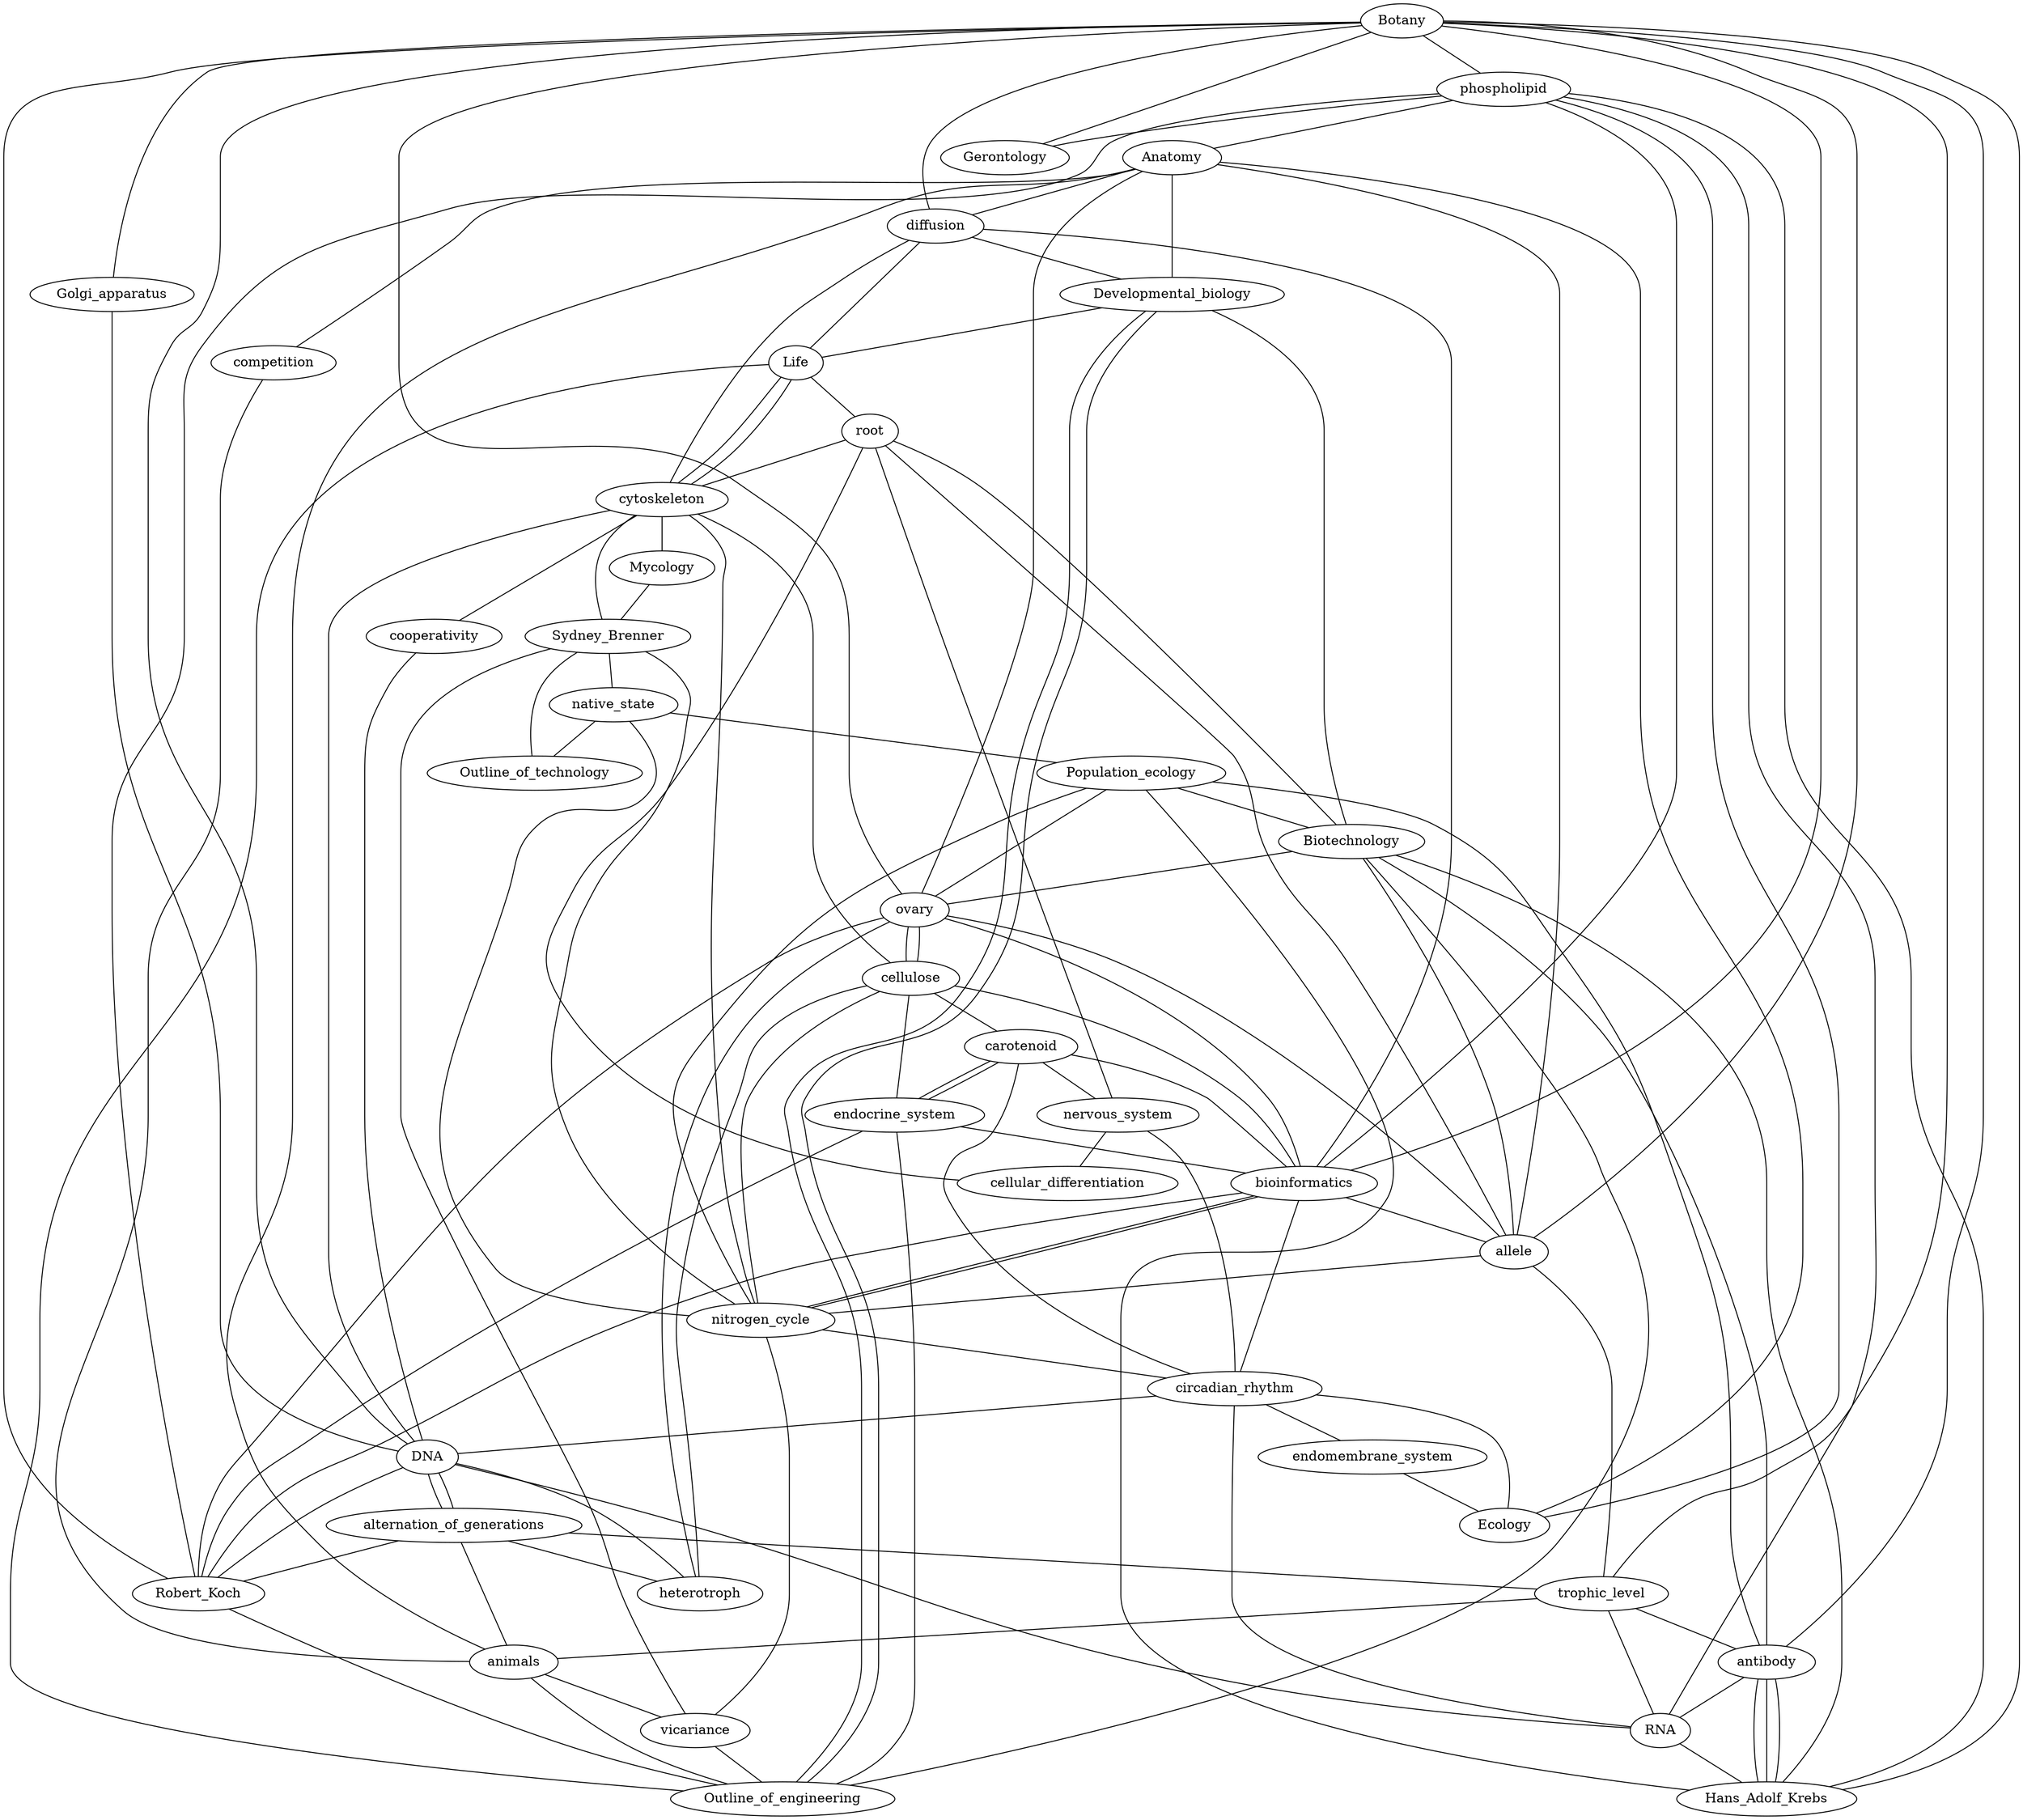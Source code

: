 Graph{
Botany--phospholipid
phospholipid--Gerontology
Gerontology--Botany
cytoskeleton--Mycology
Mycology--Sydney_Brenner
Sydney_Brenner--cytoskeleton
cytoskeleton--Life
Life--diffusion
diffusion--cytoskeleton
vicariance--Outline_of_engineering
Outline_of_engineering--animals
animals--vicariance
cellulose--carotenoid
carotenoid--endocrine_system
endocrine_system--cellulose
Anatomy--diffusion
diffusion--Developmental_biology
Developmental_biology--Anatomy
root--allele
allele--Biotechnology
Biotechnology--root
antibody--Hans_Adolf_Krebs
Hans_Adolf_Krebs--Biotechnology
Biotechnology--antibody
allele--trophic_level
trophic_level--Botany
Botany--allele
vicariance--Sydney_Brenner
Sydney_Brenner--nitrogen_cycle
nitrogen_cycle--vicariance
Outline_of_engineering--Biotechnology
Biotechnology--Developmental_biology
Developmental_biology--Outline_of_engineering
nervous_system--cellular_differentiation
cellular_differentiation--root
root--nervous_system
cooperativity--DNA
DNA--cytoskeleton
cytoskeleton--cooperativity
circadian_rhythm--DNA
DNA--RNA
RNA--circadian_rhythm
ovary--allele
allele--Anatomy
Anatomy--ovary
phospholipid--Anatomy
Anatomy--Ecology
Ecology--phospholipid
DNA--alternation_of_generations
alternation_of_generations--Robert_Koch
Robert_Koch--DNA
native_state--Outline_of_technology
Outline_of_technology--Sydney_Brenner
Sydney_Brenner--native_state
diffusion--Botany
Botany--bioinformatics
bioinformatics--diffusion
bioinformatics--phospholipid
phospholipid--Robert_Koch
Robert_Koch--bioinformatics
trophic_level--antibody
antibody--RNA
RNA--trophic_level
Botany--antibody
antibody--Hans_Adolf_Krebs
Hans_Adolf_Krebs--Botany
Botany--ovary
ovary--Robert_Koch
Robert_Koch--Botany
cytoskeleton--Life
Life--root
root--cytoskeleton
heterotroph--DNA
DNA--alternation_of_generations
alternation_of_generations--heterotroph
Population_ecology--Biotechnology
Biotechnology--ovary
ovary--Population_ecology
Developmental_biology--Life
Life--Outline_of_engineering
Outline_of_engineering--Developmental_biology
cytoskeleton--cellulose
cellulose--nitrogen_cycle
nitrogen_cycle--cytoskeleton
Botany--Golgi_apparatus
Golgi_apparatus--DNA
DNA--Botany
Population_ecology--antibody
antibody--Hans_Adolf_Krebs
Hans_Adolf_Krebs--Population_ecology
circadian_rhythm--endomembrane_system
endomembrane_system--Ecology
Ecology--circadian_rhythm
Population_ecology--nitrogen_cycle
nitrogen_cycle--native_state
native_state--Population_ecology
nervous_system--circadian_rhythm
circadian_rhythm--carotenoid
carotenoid--nervous_system
phospholipid--RNA
RNA--Hans_Adolf_Krebs
Hans_Adolf_Krebs--phospholipid
cellulose--heterotroph
heterotroph--ovary
ovary--cellulose
endocrine_system--bioinformatics
bioinformatics--carotenoid
carotenoid--endocrine_system
bioinformatics--nitrogen_cycle
nitrogen_cycle--circadian_rhythm
circadian_rhythm--bioinformatics
competition--animals
animals--Anatomy
Anatomy--competition
Outline_of_engineering--endocrine_system
endocrine_system--Robert_Koch
Robert_Koch--Outline_of_engineering
allele--nitrogen_cycle
nitrogen_cycle--bioinformatics
bioinformatics--allele
animals--alternation_of_generations
alternation_of_generations--trophic_level
trophic_level--animals
cellulose--bioinformatics
bioinformatics--ovary
ovary--cellulose
}
